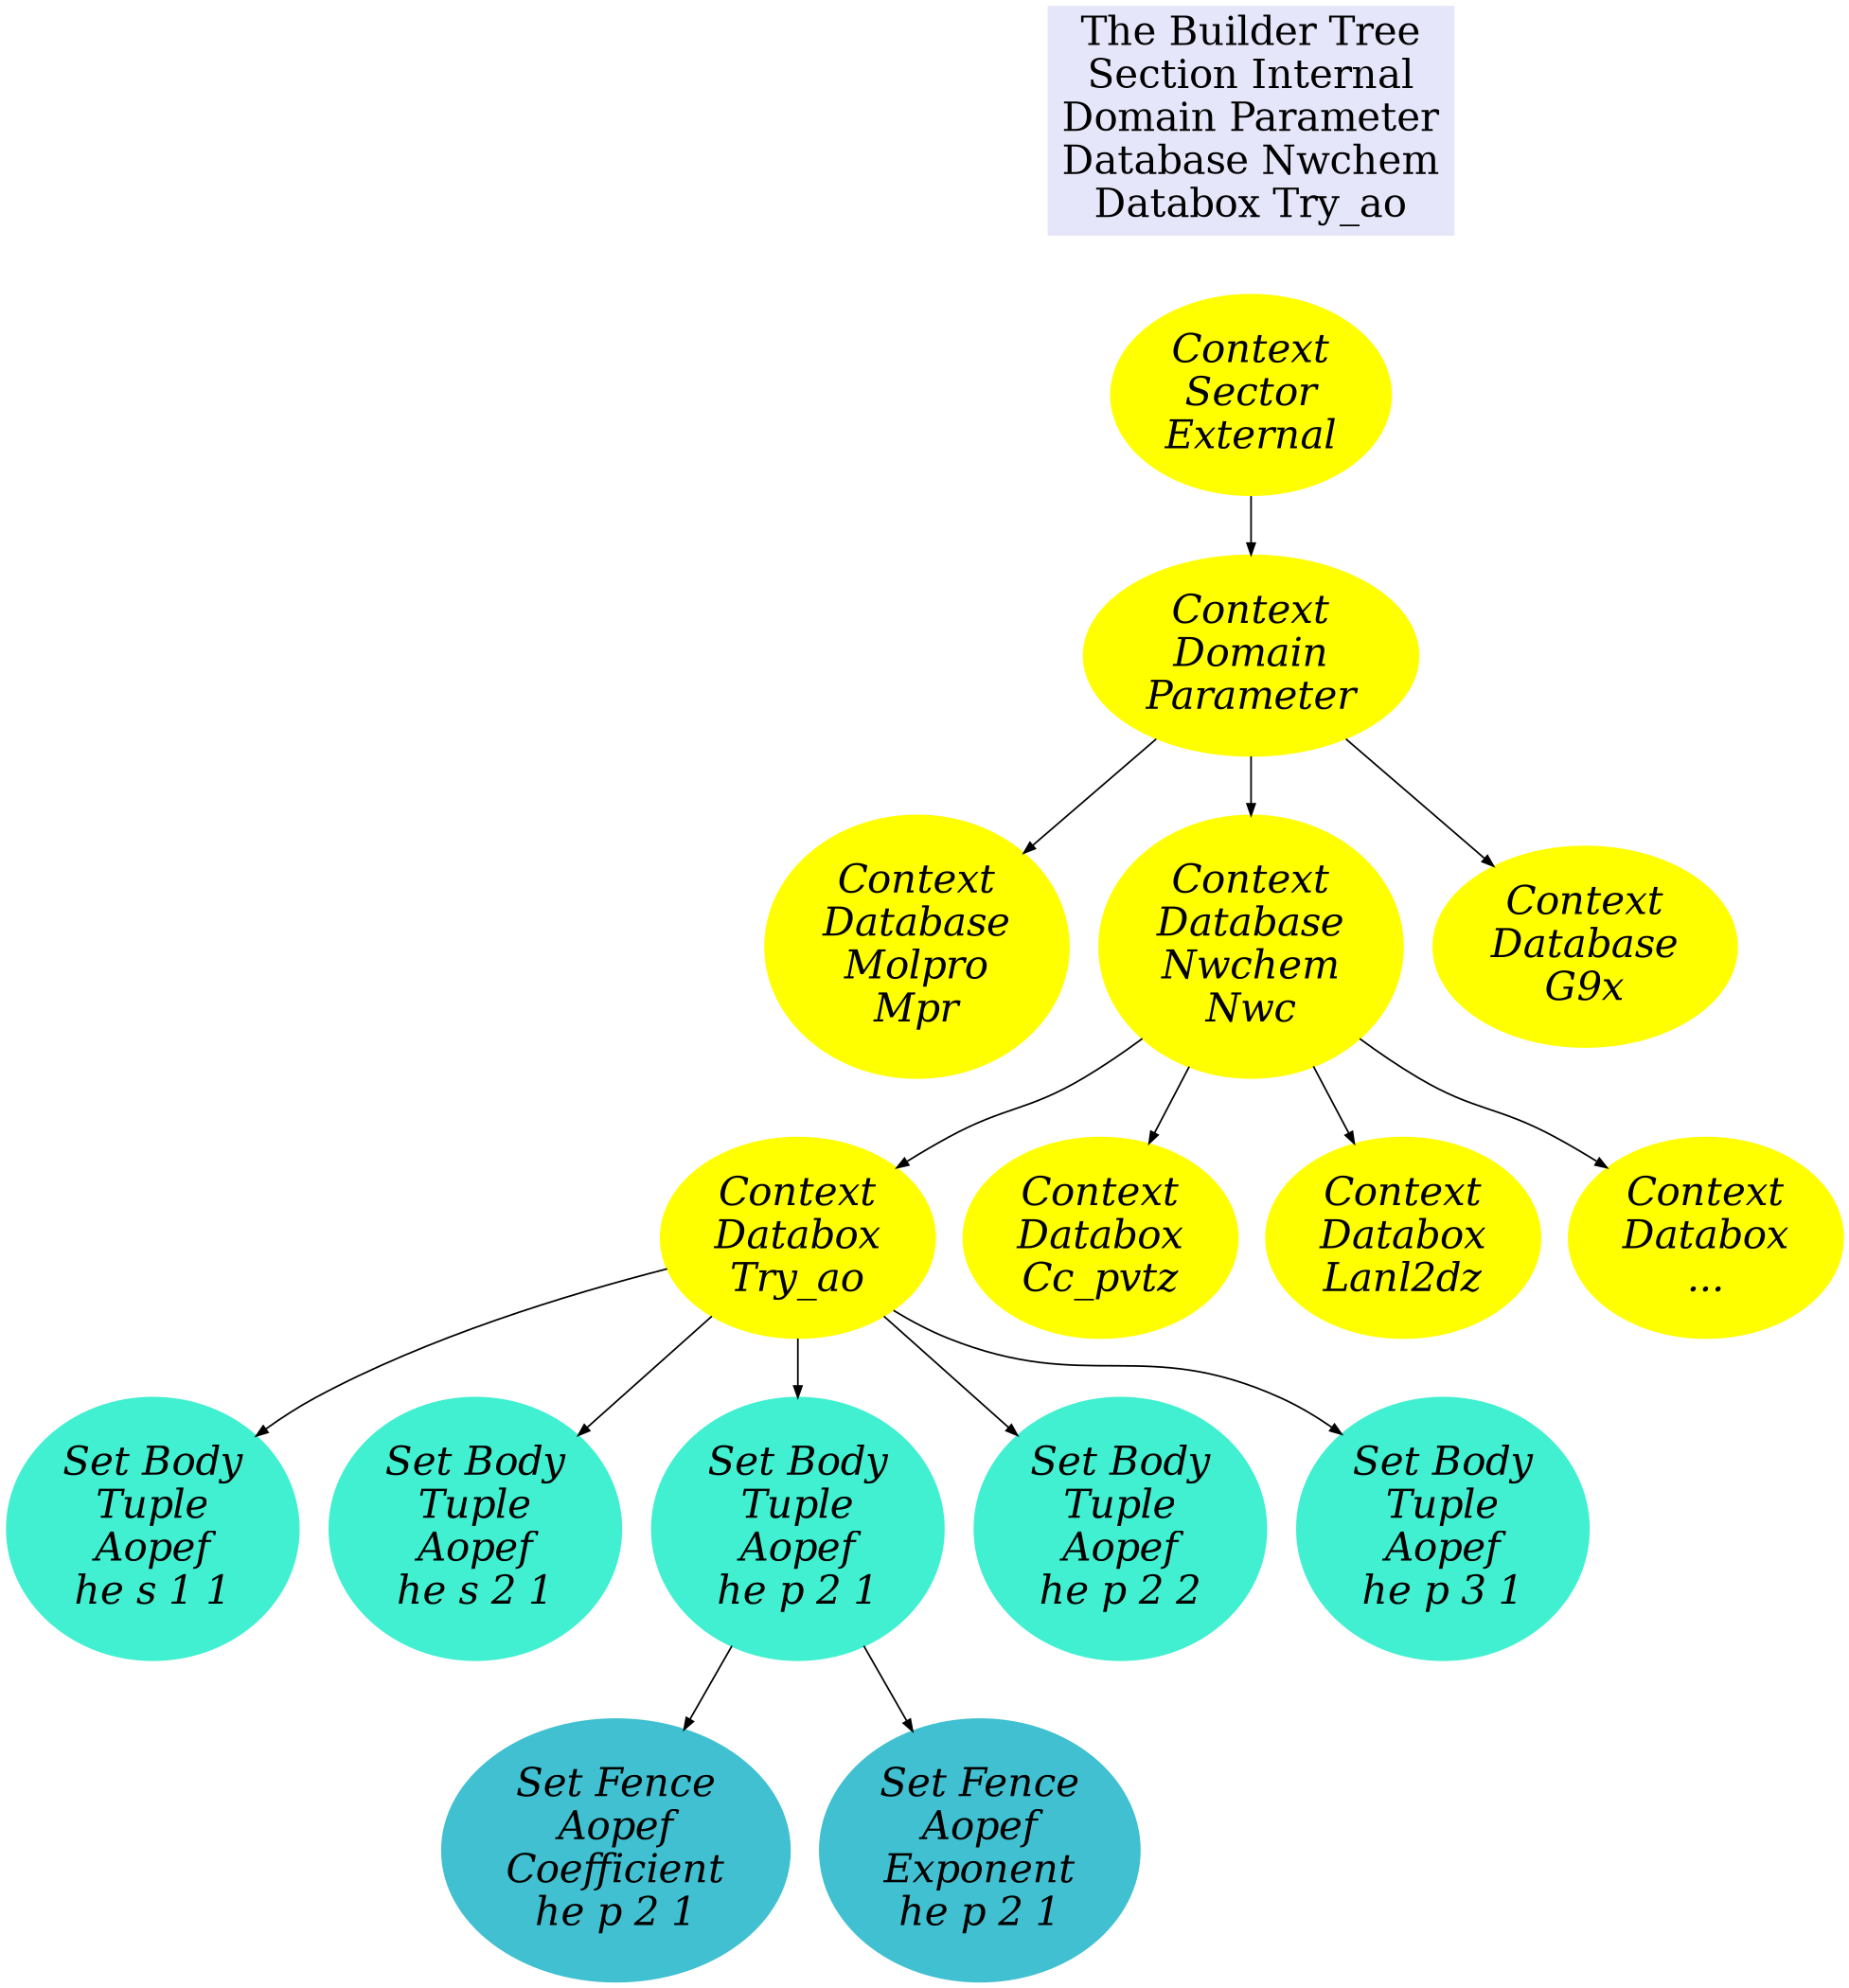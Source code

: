 digraph dgn {
    size="14,14";

    Title [label = "The Builder Tree\nSection Internal\nDomain Parameter\nDatabase Nwchem\nDatabox Try_ao", shape=box fontsize=24, color=lavender, style=filled];


    edge [fontname = "Bitstream Vera Sans" fontsize = 12 arrowsize="0.7" dir = down];
    node [color=yellow, style=filled, fontsize=24, fontname="Palatino-Italic", fontcolor=black];

    Title -> "Context\nSector\nExternal" [ style="invis"];

   "Context\nSector\nExternal" -> {"Context\nDomain\nParameter"};
   "Context\nDomain\nParameter" -> { "Context\nDatabase\nMolpro\nMpr" "Context\nDatabase\nNwchem\nNwc" "Context\nDatabase\nG9x"};
   "Context\nDatabase\nNwchem\nNwc" -> {"Context\nDatabox\nTry_ao" "Context\nDatabox\nCc_pvtz" "Context\nDatabox\nLanl2dz" "Context\nDatabox\n..."};

    node [color="#40f0d0", style=filled, fontsize=24, fontname="Palatino-Italic", fontcolor=black];

   "Context\nDatabox\nTry_ao" -> {	    
        			    "Set Body\nTuple\nAopef\nhe s 1 1"
        			    "Set Body\nTuple\nAopef\nhe s 2 1"
        			    "Set Body\nTuple\nAopef\nhe p 2 1"
        			    "Set Body\nTuple\nAopef\nhe p 2 2"
        			    "Set Body\nTuple\nAopef\nhe p 3 1"
   				    } ;

    node [color="#40c0d0", style=filled, fontsize=24, fontname="Palatino-Italic", fontcolor=black];

   "Set Body\nTuple\nAopef\nhe p 2 1" -> {"Set Fence\nAopef\nCoefficient\nhe p 2 1" "Set Fence\nAopef\nExponent\nhe p 2 1"};

}

